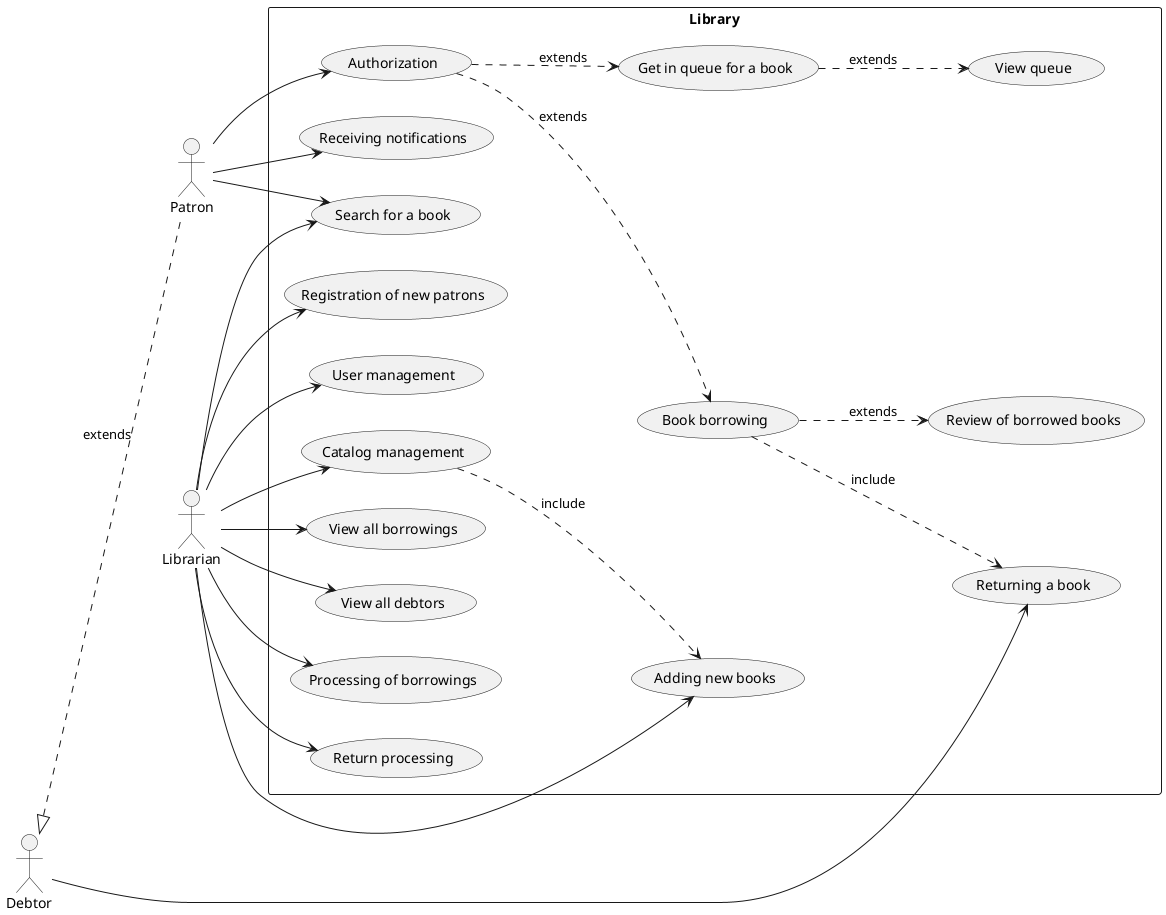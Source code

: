 @startuml
left to right direction

:Patron:
:Debtor:
:Librarian:

:Debtor:<|..:Patron:: extends

rectangle Library {
(Authorization)
(Returning a book)
(Book borrowing)
(Review of borrowed books)
(Get in queue for a book)
(View queue)
(Receiving notifications)

(Search for a book)

(Registration of new patrons)
(User management)
(Adding new books)
(Catalog management)
(View all borrowings)
(View all debtors)
(Processing of borrowings)
(Return processing)

:Debtor:-->(Returning a book)

:Patron:-->(Authorization)
:Patron:-->(Receiving notifications)
:Patron:-->(Search for a book)

:Librarian:-->(Search for a book)
:Librarian:-->(Registration of new patrons)
:Librarian:-->(User management)
:Librarian:-->(Adding new books)
:Librarian:-->(Catalog management)
:Librarian:-->(View all borrowings)
:Librarian:-->(View all debtors)
:Librarian:-->(Processing of borrowings)
:Librarian:-->(Return processing)

(Authorization)..>(Book borrowing) : extends
(Authorization)..>(Get in queue for a book) : extends
(Book borrowing)..>(Review of borrowed books) : extends
(Book borrowing)..>(Returning a book) : include
(Get in queue for a book)..>(View queue) : extends

(Catalog management)..>(Adding new books) : include

}
@enduml
